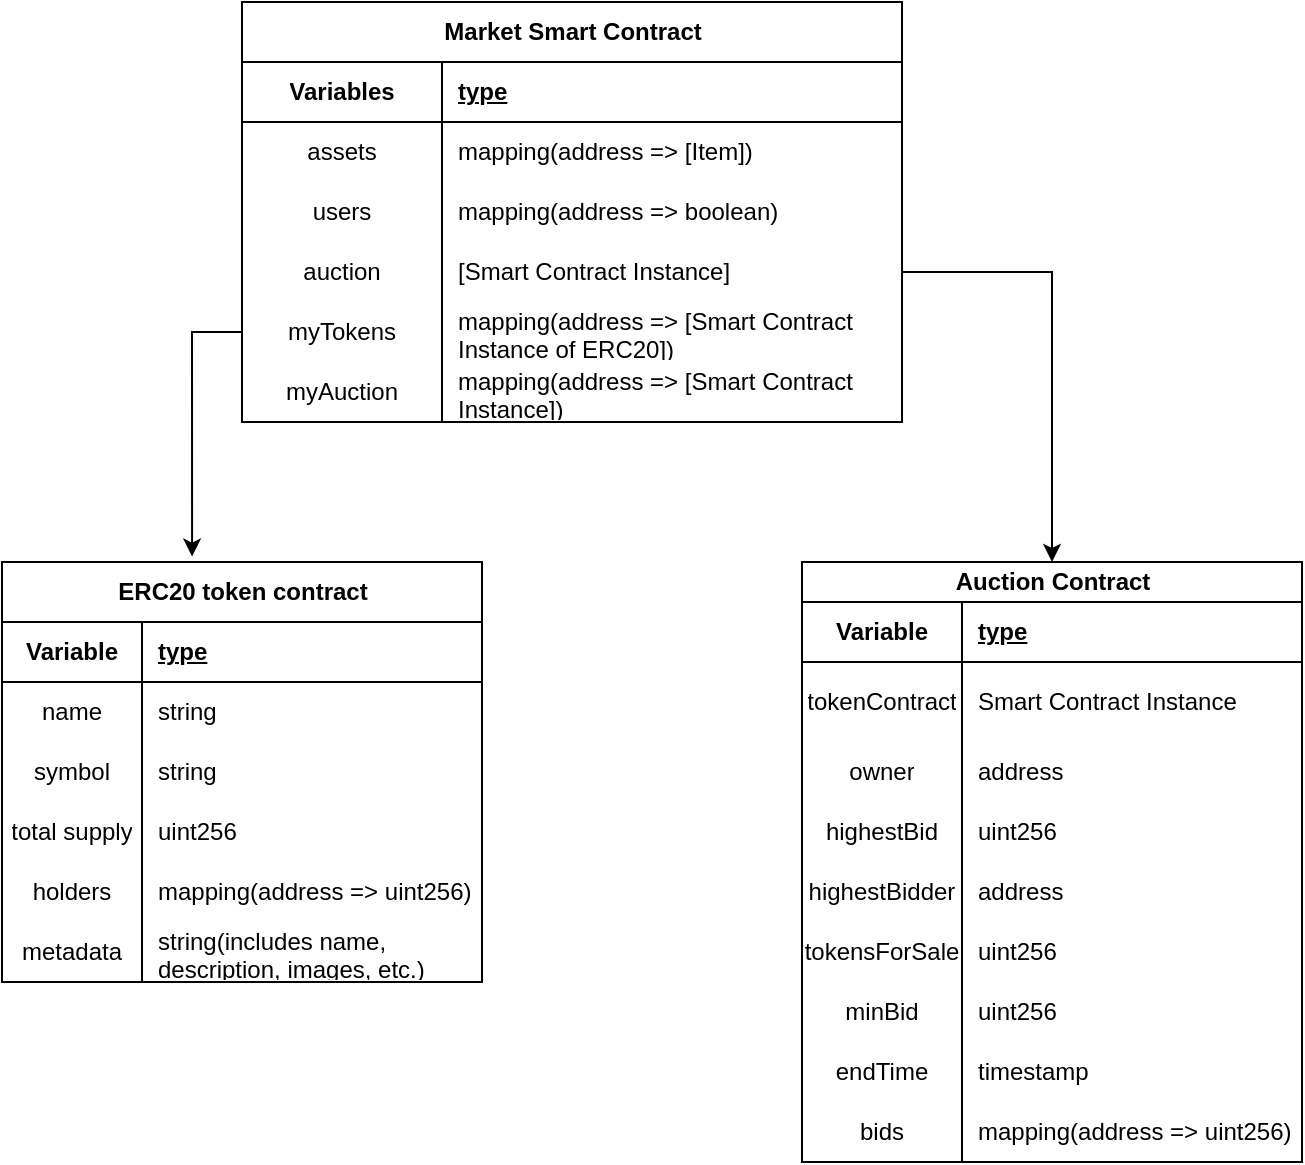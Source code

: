 <mxfile version="24.7.8" pages="3">
  <diagram name="Page-1" id="aTtT-WLjAWMQCbmlkBL2">
    <mxGraphModel grid="1" page="1" gridSize="10" guides="1" tooltips="1" connect="1" arrows="1" fold="1" pageScale="1" pageWidth="827" pageHeight="1169" math="0" shadow="0">
      <root>
        <mxCell id="0" />
        <mxCell id="1" parent="0" />
        <mxCell id="4C_u5NBDhnmh6tSUPXmX-1" value="Market Smart Contract" style="shape=table;startSize=30;container=1;collapsible=1;childLayout=tableLayout;fixedRows=1;rowLines=0;fontStyle=1;align=center;resizeLast=1;html=1;" parent="1" vertex="1">
          <mxGeometry x="240" y="60" width="330" height="210" as="geometry" />
        </mxCell>
        <mxCell id="4C_u5NBDhnmh6tSUPXmX-2" value="" style="shape=tableRow;horizontal=0;startSize=0;swimlaneHead=0;swimlaneBody=0;fillColor=none;collapsible=0;dropTarget=0;points=[[0,0.5],[1,0.5]];portConstraint=eastwest;top=0;left=0;right=0;bottom=1;" parent="4C_u5NBDhnmh6tSUPXmX-1" vertex="1">
          <mxGeometry y="30" width="330" height="30" as="geometry" />
        </mxCell>
        <mxCell id="4C_u5NBDhnmh6tSUPXmX-3" value="Variables" style="shape=partialRectangle;connectable=0;fillColor=none;top=0;left=0;bottom=0;right=0;fontStyle=1;overflow=hidden;whiteSpace=wrap;html=1;" parent="4C_u5NBDhnmh6tSUPXmX-2" vertex="1">
          <mxGeometry width="100" height="30" as="geometry">
            <mxRectangle width="100" height="30" as="alternateBounds" />
          </mxGeometry>
        </mxCell>
        <mxCell id="4C_u5NBDhnmh6tSUPXmX-4" value="type" style="shape=partialRectangle;connectable=0;fillColor=none;top=0;left=0;bottom=0;right=0;align=left;spacingLeft=6;fontStyle=5;overflow=hidden;whiteSpace=wrap;html=1;" parent="4C_u5NBDhnmh6tSUPXmX-2" vertex="1">
          <mxGeometry x="100" width="230" height="30" as="geometry">
            <mxRectangle width="230" height="30" as="alternateBounds" />
          </mxGeometry>
        </mxCell>
        <mxCell id="4C_u5NBDhnmh6tSUPXmX-5" value="" style="shape=tableRow;horizontal=0;startSize=0;swimlaneHead=0;swimlaneBody=0;fillColor=none;collapsible=0;dropTarget=0;points=[[0,0.5],[1,0.5]];portConstraint=eastwest;top=0;left=0;right=0;bottom=0;" parent="4C_u5NBDhnmh6tSUPXmX-1" vertex="1">
          <mxGeometry y="60" width="330" height="30" as="geometry" />
        </mxCell>
        <mxCell id="4C_u5NBDhnmh6tSUPXmX-6" value="assets" style="shape=partialRectangle;connectable=0;fillColor=none;top=0;left=0;bottom=0;right=0;editable=1;overflow=hidden;whiteSpace=wrap;html=1;" parent="4C_u5NBDhnmh6tSUPXmX-5" vertex="1">
          <mxGeometry width="100" height="30" as="geometry">
            <mxRectangle width="100" height="30" as="alternateBounds" />
          </mxGeometry>
        </mxCell>
        <mxCell id="4C_u5NBDhnmh6tSUPXmX-7" value="mapping(address =&amp;gt; [Item])" style="shape=partialRectangle;connectable=0;fillColor=none;top=0;left=0;bottom=0;right=0;align=left;spacingLeft=6;overflow=hidden;whiteSpace=wrap;html=1;" parent="4C_u5NBDhnmh6tSUPXmX-5" vertex="1">
          <mxGeometry x="100" width="230" height="30" as="geometry">
            <mxRectangle width="230" height="30" as="alternateBounds" />
          </mxGeometry>
        </mxCell>
        <mxCell id="4C_u5NBDhnmh6tSUPXmX-8" value="" style="shape=tableRow;horizontal=0;startSize=0;swimlaneHead=0;swimlaneBody=0;fillColor=none;collapsible=0;dropTarget=0;points=[[0,0.5],[1,0.5]];portConstraint=eastwest;top=0;left=0;right=0;bottom=0;" parent="4C_u5NBDhnmh6tSUPXmX-1" vertex="1">
          <mxGeometry y="90" width="330" height="30" as="geometry" />
        </mxCell>
        <mxCell id="4C_u5NBDhnmh6tSUPXmX-9" value="users" style="shape=partialRectangle;connectable=0;fillColor=none;top=0;left=0;bottom=0;right=0;editable=1;overflow=hidden;whiteSpace=wrap;html=1;" parent="4C_u5NBDhnmh6tSUPXmX-8" vertex="1">
          <mxGeometry width="100" height="30" as="geometry">
            <mxRectangle width="100" height="30" as="alternateBounds" />
          </mxGeometry>
        </mxCell>
        <mxCell id="4C_u5NBDhnmh6tSUPXmX-10" value="mapping(address =&amp;gt; boolean)" style="shape=partialRectangle;connectable=0;fillColor=none;top=0;left=0;bottom=0;right=0;align=left;spacingLeft=6;overflow=hidden;whiteSpace=wrap;html=1;" parent="4C_u5NBDhnmh6tSUPXmX-8" vertex="1">
          <mxGeometry x="100" width="230" height="30" as="geometry">
            <mxRectangle width="230" height="30" as="alternateBounds" />
          </mxGeometry>
        </mxCell>
        <mxCell id="4C_u5NBDhnmh6tSUPXmX-11" value="" style="shape=tableRow;horizontal=0;startSize=0;swimlaneHead=0;swimlaneBody=0;fillColor=none;collapsible=0;dropTarget=0;points=[[0,0.5],[1,0.5]];portConstraint=eastwest;top=0;left=0;right=0;bottom=0;" parent="4C_u5NBDhnmh6tSUPXmX-1" vertex="1">
          <mxGeometry y="120" width="330" height="30" as="geometry" />
        </mxCell>
        <mxCell id="4C_u5NBDhnmh6tSUPXmX-12" value="auction" style="shape=partialRectangle;connectable=0;fillColor=none;top=0;left=0;bottom=0;right=0;editable=1;overflow=hidden;whiteSpace=wrap;html=1;" parent="4C_u5NBDhnmh6tSUPXmX-11" vertex="1">
          <mxGeometry width="100" height="30" as="geometry">
            <mxRectangle width="100" height="30" as="alternateBounds" />
          </mxGeometry>
        </mxCell>
        <mxCell id="4C_u5NBDhnmh6tSUPXmX-13" value="[Smart Contract Instance]" style="shape=partialRectangle;connectable=0;fillColor=none;top=0;left=0;bottom=0;right=0;align=left;spacingLeft=6;overflow=hidden;whiteSpace=wrap;html=1;" parent="4C_u5NBDhnmh6tSUPXmX-11" vertex="1">
          <mxGeometry x="100" width="230" height="30" as="geometry">
            <mxRectangle width="230" height="30" as="alternateBounds" />
          </mxGeometry>
        </mxCell>
        <mxCell id="4C_u5NBDhnmh6tSUPXmX-14" value="" style="shape=tableRow;horizontal=0;startSize=0;swimlaneHead=0;swimlaneBody=0;fillColor=none;collapsible=0;dropTarget=0;points=[[0,0.5],[1,0.5]];portConstraint=eastwest;top=0;left=0;right=0;bottom=0;" parent="4C_u5NBDhnmh6tSUPXmX-1" vertex="1">
          <mxGeometry y="150" width="330" height="30" as="geometry" />
        </mxCell>
        <mxCell id="4C_u5NBDhnmh6tSUPXmX-15" value="myTokens" style="shape=partialRectangle;connectable=0;fillColor=none;top=0;left=0;bottom=0;right=0;editable=1;overflow=hidden;whiteSpace=wrap;html=1;" parent="4C_u5NBDhnmh6tSUPXmX-14" vertex="1">
          <mxGeometry width="100" height="30" as="geometry">
            <mxRectangle width="100" height="30" as="alternateBounds" />
          </mxGeometry>
        </mxCell>
        <mxCell id="4C_u5NBDhnmh6tSUPXmX-16" value="mapping(address =&amp;gt; [Smart Contract Instance of ERC20])" style="shape=partialRectangle;connectable=0;fillColor=none;top=0;left=0;bottom=0;right=0;align=left;spacingLeft=6;overflow=hidden;whiteSpace=wrap;html=1;" parent="4C_u5NBDhnmh6tSUPXmX-14" vertex="1">
          <mxGeometry x="100" width="230" height="30" as="geometry">
            <mxRectangle width="230" height="30" as="alternateBounds" />
          </mxGeometry>
        </mxCell>
        <mxCell id="taKqujkEXVFQFAd1VPbq-1" value="" style="shape=tableRow;horizontal=0;startSize=0;swimlaneHead=0;swimlaneBody=0;fillColor=none;collapsible=0;dropTarget=0;points=[[0,0.5],[1,0.5]];portConstraint=eastwest;top=0;left=0;right=0;bottom=0;" vertex="1" parent="4C_u5NBDhnmh6tSUPXmX-1">
          <mxGeometry y="180" width="330" height="30" as="geometry" />
        </mxCell>
        <mxCell id="taKqujkEXVFQFAd1VPbq-2" value="myAuction" style="shape=partialRectangle;connectable=0;fillColor=none;top=0;left=0;bottom=0;right=0;editable=1;overflow=hidden;whiteSpace=wrap;html=1;" vertex="1" parent="taKqujkEXVFQFAd1VPbq-1">
          <mxGeometry width="100" height="30" as="geometry">
            <mxRectangle width="100" height="30" as="alternateBounds" />
          </mxGeometry>
        </mxCell>
        <mxCell id="taKqujkEXVFQFAd1VPbq-3" value="mapping(address =&amp;gt; [Smart Contract Instance])" style="shape=partialRectangle;connectable=0;fillColor=none;top=0;left=0;bottom=0;right=0;align=left;spacingLeft=6;overflow=hidden;whiteSpace=wrap;html=1;" vertex="1" parent="taKqujkEXVFQFAd1VPbq-1">
          <mxGeometry x="100" width="230" height="30" as="geometry">
            <mxRectangle width="230" height="30" as="alternateBounds" />
          </mxGeometry>
        </mxCell>
        <mxCell id="9wBqla56JkInTiD_wu5K-1" value="ERC20 token contract" style="shape=table;startSize=30;container=1;collapsible=1;childLayout=tableLayout;fixedRows=1;rowLines=0;fontStyle=1;align=center;resizeLast=1;html=1;" parent="1" vertex="1">
          <mxGeometry x="120" y="340" width="240" height="210" as="geometry" />
        </mxCell>
        <mxCell id="9wBqla56JkInTiD_wu5K-2" value="" style="shape=tableRow;horizontal=0;startSize=0;swimlaneHead=0;swimlaneBody=0;fillColor=none;collapsible=0;dropTarget=0;points=[[0,0.5],[1,0.5]];portConstraint=eastwest;top=0;left=0;right=0;bottom=1;" parent="9wBqla56JkInTiD_wu5K-1" vertex="1">
          <mxGeometry y="30" width="240" height="30" as="geometry" />
        </mxCell>
        <mxCell id="9wBqla56JkInTiD_wu5K-3" value="Variable" style="shape=partialRectangle;connectable=0;fillColor=none;top=0;left=0;bottom=0;right=0;fontStyle=1;overflow=hidden;whiteSpace=wrap;html=1;" parent="9wBqla56JkInTiD_wu5K-2" vertex="1">
          <mxGeometry width="70" height="30" as="geometry">
            <mxRectangle width="70" height="30" as="alternateBounds" />
          </mxGeometry>
        </mxCell>
        <mxCell id="9wBqla56JkInTiD_wu5K-4" value="type" style="shape=partialRectangle;connectable=0;fillColor=none;top=0;left=0;bottom=0;right=0;align=left;spacingLeft=6;fontStyle=5;overflow=hidden;whiteSpace=wrap;html=1;" parent="9wBqla56JkInTiD_wu5K-2" vertex="1">
          <mxGeometry x="70" width="170" height="30" as="geometry">
            <mxRectangle width="170" height="30" as="alternateBounds" />
          </mxGeometry>
        </mxCell>
        <mxCell id="9wBqla56JkInTiD_wu5K-5" value="" style="shape=tableRow;horizontal=0;startSize=0;swimlaneHead=0;swimlaneBody=0;fillColor=none;collapsible=0;dropTarget=0;points=[[0,0.5],[1,0.5]];portConstraint=eastwest;top=0;left=0;right=0;bottom=0;" parent="9wBqla56JkInTiD_wu5K-1" vertex="1">
          <mxGeometry y="60" width="240" height="30" as="geometry" />
        </mxCell>
        <mxCell id="9wBqla56JkInTiD_wu5K-6" value="name" style="shape=partialRectangle;connectable=0;fillColor=none;top=0;left=0;bottom=0;right=0;editable=1;overflow=hidden;whiteSpace=wrap;html=1;" parent="9wBqla56JkInTiD_wu5K-5" vertex="1">
          <mxGeometry width="70" height="30" as="geometry">
            <mxRectangle width="70" height="30" as="alternateBounds" />
          </mxGeometry>
        </mxCell>
        <mxCell id="9wBqla56JkInTiD_wu5K-7" value="string" style="shape=partialRectangle;connectable=0;fillColor=none;top=0;left=0;bottom=0;right=0;align=left;spacingLeft=6;overflow=hidden;whiteSpace=wrap;html=1;" parent="9wBqla56JkInTiD_wu5K-5" vertex="1">
          <mxGeometry x="70" width="170" height="30" as="geometry">
            <mxRectangle width="170" height="30" as="alternateBounds" />
          </mxGeometry>
        </mxCell>
        <mxCell id="9wBqla56JkInTiD_wu5K-8" value="" style="shape=tableRow;horizontal=0;startSize=0;swimlaneHead=0;swimlaneBody=0;fillColor=none;collapsible=0;dropTarget=0;points=[[0,0.5],[1,0.5]];portConstraint=eastwest;top=0;left=0;right=0;bottom=0;" parent="9wBqla56JkInTiD_wu5K-1" vertex="1">
          <mxGeometry y="90" width="240" height="30" as="geometry" />
        </mxCell>
        <mxCell id="9wBqla56JkInTiD_wu5K-9" value="symbol" style="shape=partialRectangle;connectable=0;fillColor=none;top=0;left=0;bottom=0;right=0;editable=1;overflow=hidden;whiteSpace=wrap;html=1;" parent="9wBqla56JkInTiD_wu5K-8" vertex="1">
          <mxGeometry width="70" height="30" as="geometry">
            <mxRectangle width="70" height="30" as="alternateBounds" />
          </mxGeometry>
        </mxCell>
        <mxCell id="9wBqla56JkInTiD_wu5K-10" value="string" style="shape=partialRectangle;connectable=0;fillColor=none;top=0;left=0;bottom=0;right=0;align=left;spacingLeft=6;overflow=hidden;whiteSpace=wrap;html=1;" parent="9wBqla56JkInTiD_wu5K-8" vertex="1">
          <mxGeometry x="70" width="170" height="30" as="geometry">
            <mxRectangle width="170" height="30" as="alternateBounds" />
          </mxGeometry>
        </mxCell>
        <mxCell id="9wBqla56JkInTiD_wu5K-11" value="" style="shape=tableRow;horizontal=0;startSize=0;swimlaneHead=0;swimlaneBody=0;fillColor=none;collapsible=0;dropTarget=0;points=[[0,0.5],[1,0.5]];portConstraint=eastwest;top=0;left=0;right=0;bottom=0;" parent="9wBqla56JkInTiD_wu5K-1" vertex="1">
          <mxGeometry y="120" width="240" height="30" as="geometry" />
        </mxCell>
        <mxCell id="9wBqla56JkInTiD_wu5K-12" value="total supply" style="shape=partialRectangle;connectable=0;fillColor=none;top=0;left=0;bottom=0;right=0;editable=1;overflow=hidden;whiteSpace=wrap;html=1;" parent="9wBqla56JkInTiD_wu5K-11" vertex="1">
          <mxGeometry width="70" height="30" as="geometry">
            <mxRectangle width="70" height="30" as="alternateBounds" />
          </mxGeometry>
        </mxCell>
        <mxCell id="9wBqla56JkInTiD_wu5K-13" value="uint256" style="shape=partialRectangle;connectable=0;fillColor=none;top=0;left=0;bottom=0;right=0;align=left;spacingLeft=6;overflow=hidden;whiteSpace=wrap;html=1;" parent="9wBqla56JkInTiD_wu5K-11" vertex="1">
          <mxGeometry x="70" width="170" height="30" as="geometry">
            <mxRectangle width="170" height="30" as="alternateBounds" />
          </mxGeometry>
        </mxCell>
        <mxCell id="9wBqla56JkInTiD_wu5K-15" value="" style="shape=tableRow;horizontal=0;startSize=0;swimlaneHead=0;swimlaneBody=0;fillColor=none;collapsible=0;dropTarget=0;points=[[0,0.5],[1,0.5]];portConstraint=eastwest;top=0;left=0;right=0;bottom=0;" parent="9wBqla56JkInTiD_wu5K-1" vertex="1">
          <mxGeometry y="150" width="240" height="30" as="geometry" />
        </mxCell>
        <mxCell id="9wBqla56JkInTiD_wu5K-16" value="holders" style="shape=partialRectangle;connectable=0;fillColor=none;top=0;left=0;bottom=0;right=0;editable=1;overflow=hidden;whiteSpace=wrap;html=1;" parent="9wBqla56JkInTiD_wu5K-15" vertex="1">
          <mxGeometry width="70" height="30" as="geometry">
            <mxRectangle width="70" height="30" as="alternateBounds" />
          </mxGeometry>
        </mxCell>
        <mxCell id="9wBqla56JkInTiD_wu5K-17" value="mapping(address =&amp;gt; uint256)" style="shape=partialRectangle;connectable=0;fillColor=none;top=0;left=0;bottom=0;right=0;align=left;spacingLeft=6;overflow=hidden;whiteSpace=wrap;html=1;" parent="9wBqla56JkInTiD_wu5K-15" vertex="1">
          <mxGeometry x="70" width="170" height="30" as="geometry">
            <mxRectangle width="170" height="30" as="alternateBounds" />
          </mxGeometry>
        </mxCell>
        <mxCell id="Rt79oODCNmhJTsQWi3hk-1" value="" style="shape=tableRow;horizontal=0;startSize=0;swimlaneHead=0;swimlaneBody=0;fillColor=none;collapsible=0;dropTarget=0;points=[[0,0.5],[1,0.5]];portConstraint=eastwest;top=0;left=0;right=0;bottom=0;" vertex="1" parent="9wBqla56JkInTiD_wu5K-1">
          <mxGeometry y="180" width="240" height="30" as="geometry" />
        </mxCell>
        <mxCell id="Rt79oODCNmhJTsQWi3hk-2" value="metadata" style="shape=partialRectangle;connectable=0;fillColor=none;top=0;left=0;bottom=0;right=0;editable=1;overflow=hidden;whiteSpace=wrap;html=1;" vertex="1" parent="Rt79oODCNmhJTsQWi3hk-1">
          <mxGeometry width="70" height="30" as="geometry">
            <mxRectangle width="70" height="30" as="alternateBounds" />
          </mxGeometry>
        </mxCell>
        <mxCell id="Rt79oODCNmhJTsQWi3hk-3" value="string(includes name, description, images, etc.)" style="shape=partialRectangle;connectable=0;fillColor=none;top=0;left=0;bottom=0;right=0;align=left;spacingLeft=6;overflow=hidden;whiteSpace=wrap;html=1;" vertex="1" parent="Rt79oODCNmhJTsQWi3hk-1">
          <mxGeometry x="70" width="170" height="30" as="geometry">
            <mxRectangle width="170" height="30" as="alternateBounds" />
          </mxGeometry>
        </mxCell>
        <mxCell id="9wBqla56JkInTiD_wu5K-14" style="edgeStyle=orthogonalEdgeStyle;rounded=0;orthogonalLoop=1;jettySize=auto;html=1;entryX=0.396;entryY=-0.013;entryDx=0;entryDy=0;entryPerimeter=0;exitX=0;exitY=0.5;exitDx=0;exitDy=0;" parent="1" source="4C_u5NBDhnmh6tSUPXmX-14" target="9wBqla56JkInTiD_wu5K-1" edge="1">
          <mxGeometry relative="1" as="geometry" />
        </mxCell>
        <mxCell id="FxRxv-oAeh7Ei_gWR4rr-1" value="Auction Contract" style="shape=table;startSize=20;container=1;collapsible=1;childLayout=tableLayout;fixedRows=1;rowLines=0;fontStyle=1;align=center;resizeLast=1;html=1;" parent="1" vertex="1">
          <mxGeometry x="520" y="340" width="250" height="300" as="geometry" />
        </mxCell>
        <mxCell id="FxRxv-oAeh7Ei_gWR4rr-2" value="" style="shape=tableRow;horizontal=0;startSize=0;swimlaneHead=0;swimlaneBody=0;fillColor=none;collapsible=0;dropTarget=0;points=[[0,0.5],[1,0.5]];portConstraint=eastwest;top=0;left=0;right=0;bottom=1;" parent="FxRxv-oAeh7Ei_gWR4rr-1" vertex="1">
          <mxGeometry y="20" width="250" height="30" as="geometry" />
        </mxCell>
        <mxCell id="FxRxv-oAeh7Ei_gWR4rr-3" value="Variable" style="shape=partialRectangle;connectable=0;fillColor=none;top=0;left=0;bottom=0;right=0;fontStyle=1;overflow=hidden;whiteSpace=wrap;html=1;" parent="FxRxv-oAeh7Ei_gWR4rr-2" vertex="1">
          <mxGeometry width="80" height="30" as="geometry">
            <mxRectangle width="80" height="30" as="alternateBounds" />
          </mxGeometry>
        </mxCell>
        <mxCell id="FxRxv-oAeh7Ei_gWR4rr-4" value="type" style="shape=partialRectangle;connectable=0;fillColor=none;top=0;left=0;bottom=0;right=0;align=left;spacingLeft=6;fontStyle=5;overflow=hidden;whiteSpace=wrap;html=1;" parent="FxRxv-oAeh7Ei_gWR4rr-2" vertex="1">
          <mxGeometry x="80" width="170" height="30" as="geometry">
            <mxRectangle width="170" height="30" as="alternateBounds" />
          </mxGeometry>
        </mxCell>
        <mxCell id="FxRxv-oAeh7Ei_gWR4rr-5" value="" style="shape=tableRow;horizontal=0;startSize=0;swimlaneHead=0;swimlaneBody=0;fillColor=none;collapsible=0;dropTarget=0;points=[[0,0.5],[1,0.5]];portConstraint=eastwest;top=0;left=0;right=0;bottom=0;" parent="FxRxv-oAeh7Ei_gWR4rr-1" vertex="1">
          <mxGeometry y="50" width="250" height="40" as="geometry" />
        </mxCell>
        <mxCell id="FxRxv-oAeh7Ei_gWR4rr-6" value="tokenContract" style="shape=partialRectangle;connectable=0;fillColor=none;top=0;left=0;bottom=0;right=0;editable=1;overflow=hidden;whiteSpace=wrap;html=1;" parent="FxRxv-oAeh7Ei_gWR4rr-5" vertex="1">
          <mxGeometry width="80" height="40" as="geometry">
            <mxRectangle width="80" height="40" as="alternateBounds" />
          </mxGeometry>
        </mxCell>
        <mxCell id="FxRxv-oAeh7Ei_gWR4rr-7" value="Smart Contract Instance" style="shape=partialRectangle;connectable=0;fillColor=none;top=0;left=0;bottom=0;right=0;align=left;spacingLeft=6;overflow=hidden;whiteSpace=wrap;html=1;" parent="FxRxv-oAeh7Ei_gWR4rr-5" vertex="1">
          <mxGeometry x="80" width="170" height="40" as="geometry">
            <mxRectangle width="170" height="40" as="alternateBounds" />
          </mxGeometry>
        </mxCell>
        <mxCell id="FxRxv-oAeh7Ei_gWR4rr-8" value="" style="shape=tableRow;horizontal=0;startSize=0;swimlaneHead=0;swimlaneBody=0;fillColor=none;collapsible=0;dropTarget=0;points=[[0,0.5],[1,0.5]];portConstraint=eastwest;top=0;left=0;right=0;bottom=0;" parent="FxRxv-oAeh7Ei_gWR4rr-1" vertex="1">
          <mxGeometry y="90" width="250" height="30" as="geometry" />
        </mxCell>
        <mxCell id="FxRxv-oAeh7Ei_gWR4rr-9" value="owner" style="shape=partialRectangle;connectable=0;fillColor=none;top=0;left=0;bottom=0;right=0;editable=1;overflow=hidden;whiteSpace=wrap;html=1;" parent="FxRxv-oAeh7Ei_gWR4rr-8" vertex="1">
          <mxGeometry width="80" height="30" as="geometry">
            <mxRectangle width="80" height="30" as="alternateBounds" />
          </mxGeometry>
        </mxCell>
        <mxCell id="FxRxv-oAeh7Ei_gWR4rr-10" value="address" style="shape=partialRectangle;connectable=0;fillColor=none;top=0;left=0;bottom=0;right=0;align=left;spacingLeft=6;overflow=hidden;whiteSpace=wrap;html=1;" parent="FxRxv-oAeh7Ei_gWR4rr-8" vertex="1">
          <mxGeometry x="80" width="170" height="30" as="geometry">
            <mxRectangle width="170" height="30" as="alternateBounds" />
          </mxGeometry>
        </mxCell>
        <mxCell id="FxRxv-oAeh7Ei_gWR4rr-11" value="" style="shape=tableRow;horizontal=0;startSize=0;swimlaneHead=0;swimlaneBody=0;fillColor=none;collapsible=0;dropTarget=0;points=[[0,0.5],[1,0.5]];portConstraint=eastwest;top=0;left=0;right=0;bottom=0;" parent="FxRxv-oAeh7Ei_gWR4rr-1" vertex="1">
          <mxGeometry y="120" width="250" height="30" as="geometry" />
        </mxCell>
        <mxCell id="FxRxv-oAeh7Ei_gWR4rr-12" value="highestBid" style="shape=partialRectangle;connectable=0;fillColor=none;top=0;left=0;bottom=0;right=0;editable=1;overflow=hidden;whiteSpace=wrap;html=1;" parent="FxRxv-oAeh7Ei_gWR4rr-11" vertex="1">
          <mxGeometry width="80" height="30" as="geometry">
            <mxRectangle width="80" height="30" as="alternateBounds" />
          </mxGeometry>
        </mxCell>
        <mxCell id="FxRxv-oAeh7Ei_gWR4rr-13" value="uint256" style="shape=partialRectangle;connectable=0;fillColor=none;top=0;left=0;bottom=0;right=0;align=left;spacingLeft=6;overflow=hidden;whiteSpace=wrap;html=1;" parent="FxRxv-oAeh7Ei_gWR4rr-11" vertex="1">
          <mxGeometry x="80" width="170" height="30" as="geometry">
            <mxRectangle width="170" height="30" as="alternateBounds" />
          </mxGeometry>
        </mxCell>
        <mxCell id="FxRxv-oAeh7Ei_gWR4rr-14" value="" style="shape=tableRow;horizontal=0;startSize=0;swimlaneHead=0;swimlaneBody=0;fillColor=none;collapsible=0;dropTarget=0;points=[[0,0.5],[1,0.5]];portConstraint=eastwest;top=0;left=0;right=0;bottom=0;" parent="FxRxv-oAeh7Ei_gWR4rr-1" vertex="1">
          <mxGeometry y="150" width="250" height="30" as="geometry" />
        </mxCell>
        <mxCell id="FxRxv-oAeh7Ei_gWR4rr-15" value="highestBidder" style="shape=partialRectangle;connectable=0;fillColor=none;top=0;left=0;bottom=0;right=0;editable=1;overflow=hidden;whiteSpace=wrap;html=1;" parent="FxRxv-oAeh7Ei_gWR4rr-14" vertex="1">
          <mxGeometry width="80" height="30" as="geometry">
            <mxRectangle width="80" height="30" as="alternateBounds" />
          </mxGeometry>
        </mxCell>
        <mxCell id="FxRxv-oAeh7Ei_gWR4rr-16" value="address" style="shape=partialRectangle;connectable=0;fillColor=none;top=0;left=0;bottom=0;right=0;align=left;spacingLeft=6;overflow=hidden;whiteSpace=wrap;html=1;" parent="FxRxv-oAeh7Ei_gWR4rr-14" vertex="1">
          <mxGeometry x="80" width="170" height="30" as="geometry">
            <mxRectangle width="170" height="30" as="alternateBounds" />
          </mxGeometry>
        </mxCell>
        <mxCell id="FxRxv-oAeh7Ei_gWR4rr-20" value="" style="shape=tableRow;horizontal=0;startSize=0;swimlaneHead=0;swimlaneBody=0;fillColor=none;collapsible=0;dropTarget=0;points=[[0,0.5],[1,0.5]];portConstraint=eastwest;top=0;left=0;right=0;bottom=0;" parent="FxRxv-oAeh7Ei_gWR4rr-1" vertex="1">
          <mxGeometry y="180" width="250" height="30" as="geometry" />
        </mxCell>
        <mxCell id="FxRxv-oAeh7Ei_gWR4rr-21" value="tokensForSale" style="shape=partialRectangle;connectable=0;fillColor=none;top=0;left=0;bottom=0;right=0;editable=1;overflow=hidden;whiteSpace=wrap;html=1;" parent="FxRxv-oAeh7Ei_gWR4rr-20" vertex="1">
          <mxGeometry width="80" height="30" as="geometry">
            <mxRectangle width="80" height="30" as="alternateBounds" />
          </mxGeometry>
        </mxCell>
        <mxCell id="FxRxv-oAeh7Ei_gWR4rr-22" value="uint256" style="shape=partialRectangle;connectable=0;fillColor=none;top=0;left=0;bottom=0;right=0;align=left;spacingLeft=6;overflow=hidden;whiteSpace=wrap;html=1;" parent="FxRxv-oAeh7Ei_gWR4rr-20" vertex="1">
          <mxGeometry x="80" width="170" height="30" as="geometry">
            <mxRectangle width="170" height="30" as="alternateBounds" />
          </mxGeometry>
        </mxCell>
        <mxCell id="iJQiM2i6YkDW_J8cixnw-1" value="" style="shape=tableRow;horizontal=0;startSize=0;swimlaneHead=0;swimlaneBody=0;fillColor=none;collapsible=0;dropTarget=0;points=[[0,0.5],[1,0.5]];portConstraint=eastwest;top=0;left=0;right=0;bottom=0;" vertex="1" parent="FxRxv-oAeh7Ei_gWR4rr-1">
          <mxGeometry y="210" width="250" height="30" as="geometry" />
        </mxCell>
        <mxCell id="iJQiM2i6YkDW_J8cixnw-2" value="minBid" style="shape=partialRectangle;connectable=0;fillColor=none;top=0;left=0;bottom=0;right=0;editable=1;overflow=hidden;whiteSpace=wrap;html=1;" vertex="1" parent="iJQiM2i6YkDW_J8cixnw-1">
          <mxGeometry width="80" height="30" as="geometry">
            <mxRectangle width="80" height="30" as="alternateBounds" />
          </mxGeometry>
        </mxCell>
        <mxCell id="iJQiM2i6YkDW_J8cixnw-3" value="uint256" style="shape=partialRectangle;connectable=0;fillColor=none;top=0;left=0;bottom=0;right=0;align=left;spacingLeft=6;overflow=hidden;whiteSpace=wrap;html=1;" vertex="1" parent="iJQiM2i6YkDW_J8cixnw-1">
          <mxGeometry x="80" width="170" height="30" as="geometry">
            <mxRectangle width="170" height="30" as="alternateBounds" />
          </mxGeometry>
        </mxCell>
        <mxCell id="HuonR08tpXVy6z17aDeU-1" value="" style="shape=tableRow;horizontal=0;startSize=0;swimlaneHead=0;swimlaneBody=0;fillColor=none;collapsible=0;dropTarget=0;points=[[0,0.5],[1,0.5]];portConstraint=eastwest;top=0;left=0;right=0;bottom=0;" vertex="1" parent="FxRxv-oAeh7Ei_gWR4rr-1">
          <mxGeometry y="240" width="250" height="30" as="geometry" />
        </mxCell>
        <mxCell id="HuonR08tpXVy6z17aDeU-2" value="endTime" style="shape=partialRectangle;connectable=0;fillColor=none;top=0;left=0;bottom=0;right=0;editable=1;overflow=hidden;whiteSpace=wrap;html=1;" vertex="1" parent="HuonR08tpXVy6z17aDeU-1">
          <mxGeometry width="80" height="30" as="geometry">
            <mxRectangle width="80" height="30" as="alternateBounds" />
          </mxGeometry>
        </mxCell>
        <mxCell id="HuonR08tpXVy6z17aDeU-3" value="timestamp" style="shape=partialRectangle;connectable=0;fillColor=none;top=0;left=0;bottom=0;right=0;align=left;spacingLeft=6;overflow=hidden;whiteSpace=wrap;html=1;" vertex="1" parent="HuonR08tpXVy6z17aDeU-1">
          <mxGeometry x="80" width="170" height="30" as="geometry">
            <mxRectangle width="170" height="30" as="alternateBounds" />
          </mxGeometry>
        </mxCell>
        <mxCell id="JpuN2-riDUYFHCwEiTg6-1" value="" style="shape=tableRow;horizontal=0;startSize=0;swimlaneHead=0;swimlaneBody=0;fillColor=none;collapsible=0;dropTarget=0;points=[[0,0.5],[1,0.5]];portConstraint=eastwest;top=0;left=0;right=0;bottom=0;" vertex="1" parent="FxRxv-oAeh7Ei_gWR4rr-1">
          <mxGeometry y="270" width="250" height="30" as="geometry" />
        </mxCell>
        <mxCell id="JpuN2-riDUYFHCwEiTg6-2" value="bids" style="shape=partialRectangle;connectable=0;fillColor=none;top=0;left=0;bottom=0;right=0;editable=1;overflow=hidden;whiteSpace=wrap;html=1;" vertex="1" parent="JpuN2-riDUYFHCwEiTg6-1">
          <mxGeometry width="80" height="30" as="geometry">
            <mxRectangle width="80" height="30" as="alternateBounds" />
          </mxGeometry>
        </mxCell>
        <mxCell id="JpuN2-riDUYFHCwEiTg6-3" value="mapping(address =&amp;gt; uint256)" style="shape=partialRectangle;connectable=0;fillColor=none;top=0;left=0;bottom=0;right=0;align=left;spacingLeft=6;overflow=hidden;whiteSpace=wrap;html=1;" vertex="1" parent="JpuN2-riDUYFHCwEiTg6-1">
          <mxGeometry x="80" width="170" height="30" as="geometry">
            <mxRectangle width="170" height="30" as="alternateBounds" />
          </mxGeometry>
        </mxCell>
        <mxCell id="FxRxv-oAeh7Ei_gWR4rr-19" style="edgeStyle=orthogonalEdgeStyle;rounded=0;orthogonalLoop=1;jettySize=auto;html=1;exitX=1;exitY=0.5;exitDx=0;exitDy=0;entryX=0.5;entryY=0;entryDx=0;entryDy=0;" parent="1" source="4C_u5NBDhnmh6tSUPXmX-11" target="FxRxv-oAeh7Ei_gWR4rr-1" edge="1">
          <mxGeometry relative="1" as="geometry" />
        </mxCell>
      </root>
    </mxGraphModel>
  </diagram>
  <diagram id="6ebB1wUmTtA2hz8r6c29" name="Page-2">
    <mxGraphModel dx="984" dy="666" grid="1" gridSize="10" guides="1" tooltips="1" connect="1" arrows="1" fold="1" page="1" pageScale="1" pageWidth="827" pageHeight="1169" math="0" shadow="0">
      <root>
        <mxCell id="0" />
        <mxCell id="1" parent="0" />
        <mxCell id="8j_RbaSnA5Chcpqjw8V8-1" value="Market Contract Methods" style="swimlane;fontStyle=0;childLayout=stackLayout;horizontal=1;startSize=26;horizontalStack=0;resizeParent=1;resizeParentMax=0;resizeLast=0;collapsible=1;marginBottom=0;align=center;fontSize=14;" vertex="1" parent="1">
          <mxGeometry x="300" y="40" width="239" height="250" as="geometry" />
        </mxCell>
        <mxCell id="8j_RbaSnA5Chcpqjw8V8-2" value="signup/login(address)" style="text;strokeColor=none;fillColor=none;spacingLeft=4;spacingRight=4;overflow=hidden;rotatable=0;points=[[0,0.5],[1,0.5]];portConstraint=eastwest;fontSize=12;whiteSpace=wrap;html=1;" vertex="1" parent="8j_RbaSnA5Chcpqjw8V8-1">
          <mxGeometry y="26" width="239" height="30" as="geometry" />
        </mxCell>
        <mxCell id="8j_RbaSnA5Chcpqjw8V8-3" value="addAsset(metadata, total supply, token name, token symbol)" style="text;strokeColor=none;fillColor=none;spacingLeft=4;spacingRight=4;overflow=hidden;rotatable=0;points=[[0,0.5],[1,0.5]];portConstraint=eastwest;fontSize=12;whiteSpace=wrap;html=1;" vertex="1" parent="8j_RbaSnA5Chcpqjw8V8-1">
          <mxGeometry y="56" width="239" height="34" as="geometry" />
        </mxCell>
        <mxCell id="8j_RbaSnA5Chcpqjw8V8-4" value="sellAsset(shares, minBid, tokenAddress)" style="text;strokeColor=none;fillColor=none;spacingLeft=4;spacingRight=4;overflow=hidden;rotatable=0;points=[[0,0.5],[1,0.5]];portConstraint=eastwest;fontSize=12;whiteSpace=wrap;html=1;" vertex="1" parent="8j_RbaSnA5Chcpqjw8V8-1">
          <mxGeometry y="90" width="239" height="40" as="geometry" />
        </mxCell>
        <mxCell id="hIvAXVQWggKAse22mEFC-1" value="getMyTokens()" style="text;strokeColor=none;fillColor=none;spacingLeft=4;spacingRight=4;overflow=hidden;rotatable=0;points=[[0,0.5],[1,0.5]];portConstraint=eastwest;fontSize=12;whiteSpace=wrap;html=1;" vertex="1" parent="8j_RbaSnA5Chcpqjw8V8-1">
          <mxGeometry y="130" width="239" height="40" as="geometry" />
        </mxCell>
        <mxCell id="hIvAXVQWggKAse22mEFC-2" value="getMyAuctions()" style="text;strokeColor=none;fillColor=none;spacingLeft=4;spacingRight=4;overflow=hidden;rotatable=0;points=[[0,0.5],[1,0.5]];portConstraint=eastwest;fontSize=12;whiteSpace=wrap;html=1;" vertex="1" parent="8j_RbaSnA5Chcpqjw8V8-1">
          <mxGeometry y="170" width="239" height="40" as="geometry" />
        </mxCell>
        <mxCell id="hIvAXVQWggKAse22mEFC-3" value="getAuctions()" style="text;strokeColor=none;fillColor=none;spacingLeft=4;spacingRight=4;overflow=hidden;rotatable=0;points=[[0,0.5],[1,0.5]];portConstraint=eastwest;fontSize=12;whiteSpace=wrap;html=1;" vertex="1" parent="8j_RbaSnA5Chcpqjw8V8-1">
          <mxGeometry y="210" width="239" height="40" as="geometry" />
        </mxCell>
        <mxCell id="mn2xw-XDGZIuGwOn0tFL-1" value="Auction Contract Methods" style="swimlane;fontStyle=0;childLayout=stackLayout;horizontal=1;startSize=26;horizontalStack=0;resizeParent=1;resizeParentMax=0;resizeLast=0;collapsible=1;marginBottom=0;align=center;fontSize=14;" vertex="1" parent="1">
          <mxGeometry x="50" y="360" width="210" height="180" as="geometry" />
        </mxCell>
        <mxCell id="mn2xw-XDGZIuGwOn0tFL-2" value="bid(amount)" style="text;strokeColor=none;fillColor=none;spacingLeft=4;spacingRight=4;overflow=hidden;rotatable=0;points=[[0,0.5],[1,0.5]];portConstraint=eastwest;fontSize=12;whiteSpace=wrap;html=1;" vertex="1" parent="mn2xw-XDGZIuGwOn0tFL-1">
          <mxGeometry y="26" width="210" height="30" as="geometry" />
        </mxCell>
        <mxCell id="mn2xw-XDGZIuGwOn0tFL-3" value="withdraw() {when not highest bid}" style="text;strokeColor=none;fillColor=none;spacingLeft=4;spacingRight=4;overflow=hidden;rotatable=0;points=[[0,0.5],[1,0.5]];portConstraint=eastwest;fontSize=12;whiteSpace=wrap;html=1;" vertex="1" parent="mn2xw-XDGZIuGwOn0tFL-1">
          <mxGeometry y="56" width="210" height="34" as="geometry" />
        </mxCell>
        <mxCell id="mn2xw-XDGZIuGwOn0tFL-4" value="increase(amount) {when not highest bid}" style="text;strokeColor=none;fillColor=none;spacingLeft=4;spacingRight=4;overflow=hidden;rotatable=0;points=[[0,0.5],[1,0.5]];portConstraint=eastwest;fontSize=12;whiteSpace=wrap;html=1;" vertex="1" parent="mn2xw-XDGZIuGwOn0tFL-1">
          <mxGeometry y="90" width="210" height="40" as="geometry" />
        </mxCell>
        <mxCell id="Da061lOzcPa3WnWSSzD6-1" value="endAuction() {triggers when time of the auction is over} - * could use chainlink automation" style="text;strokeColor=none;fillColor=none;spacingLeft=4;spacingRight=4;overflow=hidden;rotatable=0;points=[[0,0.5],[1,0.5]];portConstraint=eastwest;fontSize=12;whiteSpace=wrap;html=1;" vertex="1" parent="mn2xw-XDGZIuGwOn0tFL-1">
          <mxGeometry y="130" width="210" height="50" as="geometry" />
        </mxCell>
        <mxCell id="Da061lOzcPa3WnWSSzD6-2" value="ERC20 Contract (customised)" style="swimlane;fontStyle=0;childLayout=stackLayout;horizontal=1;startSize=26;horizontalStack=0;resizeParent=1;resizeParentMax=0;resizeLast=0;collapsible=1;marginBottom=0;align=center;fontSize=14;" vertex="1" parent="1">
          <mxGeometry x="560" y="360" width="200" height="116" as="geometry" />
        </mxCell>
        <mxCell id="Da061lOzcPa3WnWSSzD6-3" value="Usual ERC20 methods" style="text;strokeColor=none;fillColor=none;spacingLeft=4;spacingRight=4;overflow=hidden;rotatable=0;points=[[0,0.5],[1,0.5]];portConstraint=eastwest;fontSize=12;whiteSpace=wrap;html=1;" vertex="1" parent="Da061lOzcPa3WnWSSzD6-2">
          <mxGeometry y="26" width="200" height="30" as="geometry" />
        </mxCell>
        <mxCell id="Da061lOzcPa3WnWSSzD6-4" value="getMetaDataUrl()" style="text;strokeColor=none;fillColor=none;spacingLeft=4;spacingRight=4;overflow=hidden;rotatable=0;points=[[0,0.5],[1,0.5]];portConstraint=eastwest;fontSize=12;whiteSpace=wrap;html=1;" vertex="1" parent="Da061lOzcPa3WnWSSzD6-2">
          <mxGeometry y="56" width="200" height="30" as="geometry" />
        </mxCell>
        <mxCell id="Da061lOzcPa3WnWSSzD6-5" value="setMetaDataUrl()" style="text;strokeColor=none;fillColor=none;spacingLeft=4;spacingRight=4;overflow=hidden;rotatable=0;points=[[0,0.5],[1,0.5]];portConstraint=eastwest;fontSize=12;whiteSpace=wrap;html=1;" vertex="1" parent="Da061lOzcPa3WnWSSzD6-2">
          <mxGeometry y="86" width="200" height="30" as="geometry" />
        </mxCell>
      </root>
    </mxGraphModel>
  </diagram>
  <diagram id="moIvC696oi_q5prOhSrt" name="Page-3">
    <mxGraphModel dx="984" dy="666" grid="1" gridSize="10" guides="1" tooltips="1" connect="1" arrows="1" fold="1" page="1" pageScale="1" pageWidth="827" pageHeight="1169" math="0" shadow="0">
      <root>
        <mxCell id="0" />
        <mxCell id="1" parent="0" />
        <mxCell id="od3f-fxMRjskaX3VjmqW-1" value="" style="rounded=0;whiteSpace=wrap;html=1;" vertex="1" parent="1">
          <mxGeometry x="10" y="10" width="810" height="670" as="geometry" />
        </mxCell>
        <mxCell id="od3f-fxMRjskaX3VjmqW-2" value="Backend Flow" style="rounded=0;whiteSpace=wrap;html=1;" vertex="1" parent="1">
          <mxGeometry x="10" y="10" width="810" height="60" as="geometry" />
        </mxCell>
        <mxCell id="od3f-fxMRjskaX3VjmqW-3" value="Smart Contracts and Blockchain methods" style="strokeWidth=2;html=1;shape=mxgraph.flowchart.multi-document;whiteSpace=wrap;" vertex="1" parent="1">
          <mxGeometry x="70" y="110" width="160" height="70" as="geometry" />
        </mxCell>
        <mxCell id="od3f-fxMRjskaX3VjmqW-14" style="edgeStyle=orthogonalEdgeStyle;rounded=0;orthogonalLoop=1;jettySize=auto;html=1;entryX=0.5;entryY=0;entryDx=0;entryDy=0;" edge="1" parent="1" target="od3f-fxMRjskaX3VjmqW-8">
          <mxGeometry relative="1" as="geometry">
            <mxPoint x="270" y="410" as="sourcePoint" />
          </mxGeometry>
        </mxCell>
        <mxCell id="od3f-fxMRjskaX3VjmqW-17" style="edgeStyle=orthogonalEdgeStyle;rounded=0;orthogonalLoop=1;jettySize=auto;html=1;" edge="1" parent="1" source="od3f-fxMRjskaX3VjmqW-5" target="od3f-fxMRjskaX3VjmqW-10">
          <mxGeometry relative="1" as="geometry" />
        </mxCell>
        <mxCell id="od3f-fxMRjskaX3VjmqW-18" style="edgeStyle=orthogonalEdgeStyle;rounded=0;orthogonalLoop=1;jettySize=auto;html=1;entryX=0.5;entryY=0;entryDx=0;entryDy=0;" edge="1" parent="1" target="od3f-fxMRjskaX3VjmqW-9">
          <mxGeometry relative="1" as="geometry">
            <mxPoint x="560" y="410" as="sourcePoint" />
          </mxGeometry>
        </mxCell>
        <mxCell id="od3f-fxMRjskaX3VjmqW-23" style="edgeStyle=orthogonalEdgeStyle;rounded=0;orthogonalLoop=1;jettySize=auto;html=1;exitX=1.01;exitY=0.078;exitDx=0;exitDy=0;entryX=0.5;entryY=0;entryDx=0;entryDy=0;exitPerimeter=0;" edge="1" parent="1" source="od3f-fxMRjskaX3VjmqW-5" target="od3f-fxMRjskaX3VjmqW-20">
          <mxGeometry relative="1" as="geometry">
            <Array as="points">
              <mxPoint x="675" y="297" />
            </Array>
          </mxGeometry>
        </mxCell>
        <mxCell id="od3f-fxMRjskaX3VjmqW-5" value="Server (most likely express js)" style="rounded=1;whiteSpace=wrap;html=1;absoluteArcSize=1;arcSize=14;strokeWidth=2;" vertex="1" parent="1">
          <mxGeometry x="365" y="290" width="100" height="90" as="geometry" />
        </mxCell>
        <mxCell id="od3f-fxMRjskaX3VjmqW-7" value="&lt;u&gt;mailer&lt;/u&gt;" style="ellipse;whiteSpace=wrap;html=1;align=center;" vertex="1" parent="1">
          <mxGeometry x="80" y="480" width="100" height="40" as="geometry" />
        </mxCell>
        <mxCell id="od3f-fxMRjskaX3VjmqW-8" value="upload metadata" style="ellipse;whiteSpace=wrap;html=1;align=center;fontStyle=4;" vertex="1" parent="1">
          <mxGeometry x="220" y="480" width="100" height="40" as="geometry" />
        </mxCell>
        <mxCell id="od3f-fxMRjskaX3VjmqW-9" value="messaging" style="ellipse;whiteSpace=wrap;html=1;align=center;fontStyle=4;" vertex="1" parent="1">
          <mxGeometry x="510" y="480" width="100" height="40" as="geometry" />
        </mxCell>
        <mxCell id="od3f-fxMRjskaX3VjmqW-10" value="bridging" style="ellipse;whiteSpace=wrap;html=1;align=center;fontStyle=4;" vertex="1" parent="1">
          <mxGeometry x="365" y="480" width="100" height="40" as="geometry" />
        </mxCell>
        <mxCell id="od3f-fxMRjskaX3VjmqW-11" value="List of off chain micro services/ methods needed other than contract methods" style="rounded=0;whiteSpace=wrap;html=1;" vertex="1" parent="1">
          <mxGeometry x="10" y="540" width="810" height="60" as="geometry" />
        </mxCell>
        <mxCell id="od3f-fxMRjskaX3VjmqW-12" value="login/signup" style="ellipse;whiteSpace=wrap;html=1;align=center;fontStyle=4;" vertex="1" parent="1">
          <mxGeometry x="660" y="480" width="100" height="40" as="geometry" />
        </mxCell>
        <mxCell id="od3f-fxMRjskaX3VjmqW-13" style="edgeStyle=orthogonalEdgeStyle;rounded=0;orthogonalLoop=1;jettySize=auto;html=1;exitX=0.5;exitY=1;exitDx=0;exitDy=0;entryX=0.148;entryY=0.701;entryDx=0;entryDy=0;entryPerimeter=0;" edge="1" parent="1" source="od3f-fxMRjskaX3VjmqW-5" target="od3f-fxMRjskaX3VjmqW-1">
          <mxGeometry relative="1" as="geometry">
            <Array as="points">
              <mxPoint x="415" y="410" />
              <mxPoint x="130" y="410" />
            </Array>
          </mxGeometry>
        </mxCell>
        <mxCell id="od3f-fxMRjskaX3VjmqW-15" style="edgeStyle=orthogonalEdgeStyle;rounded=0;orthogonalLoop=1;jettySize=auto;html=1;entryX=0.864;entryY=0.701;entryDx=0;entryDy=0;entryPerimeter=0;exitX=0.5;exitY=1;exitDx=0;exitDy=0;" edge="1" parent="1" source="od3f-fxMRjskaX3VjmqW-5" target="od3f-fxMRjskaX3VjmqW-1">
          <mxGeometry relative="1" as="geometry">
            <Array as="points">
              <mxPoint x="415" y="410" />
              <mxPoint x="710" y="410" />
            </Array>
          </mxGeometry>
        </mxCell>
        <mxCell id="od3f-fxMRjskaX3VjmqW-19" style="edgeStyle=orthogonalEdgeStyle;rounded=0;orthogonalLoop=1;jettySize=auto;html=1;entryX=0.5;entryY=0.88;entryDx=0;entryDy=0;entryPerimeter=0;" edge="1" parent="1" source="od3f-fxMRjskaX3VjmqW-5" target="od3f-fxMRjskaX3VjmqW-3">
          <mxGeometry relative="1" as="geometry" />
        </mxCell>
        <mxCell id="od3f-fxMRjskaX3VjmqW-21" style="edgeStyle=orthogonalEdgeStyle;rounded=0;orthogonalLoop=1;jettySize=auto;html=1;entryX=1;entryY=0.5;entryDx=0;entryDy=0;" edge="1" parent="1" source="od3f-fxMRjskaX3VjmqW-20" target="od3f-fxMRjskaX3VjmqW-5">
          <mxGeometry relative="1" as="geometry" />
        </mxCell>
        <mxCell id="od3f-fxMRjskaX3VjmqW-20" value="" style="ellipse;html=1;shape=endState;fillColor=#000000;strokeColor=#ff0000;" vertex="1" parent="1">
          <mxGeometry x="660" y="320" width="30" height="30" as="geometry" />
        </mxCell>
        <mxCell id="od3f-fxMRjskaX3VjmqW-22" value="Client Application" style="whiteSpace=wrap;html=1;align=center;" vertex="1" parent="1">
          <mxGeometry x="617.5" y="360" width="115" height="20" as="geometry" />
        </mxCell>
      </root>
    </mxGraphModel>
  </diagram>
</mxfile>
